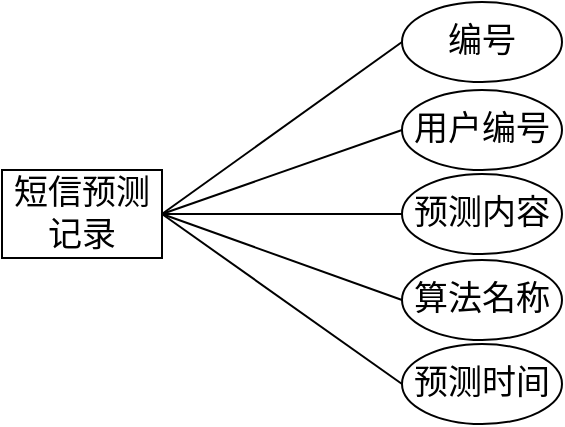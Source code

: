 <mxfile version="21.2.9" type="github">
  <diagram name="第 1 页" id="iK13F5hM5hU_sIBJCB84">
    <mxGraphModel dx="1050" dy="541" grid="1" gridSize="10" guides="1" tooltips="1" connect="1" arrows="1" fold="1" page="1" pageScale="1" pageWidth="827" pageHeight="1169" math="0" shadow="0">
      <root>
        <mxCell id="0" />
        <mxCell id="1" parent="0" />
        <mxCell id="2iB3dCFwbRzNs9OHrGT1-5" style="rounded=0;orthogonalLoop=1;jettySize=auto;html=1;exitX=1;exitY=0.5;exitDx=0;exitDy=0;entryX=0;entryY=0.5;entryDx=0;entryDy=0;endArrow=none;endFill=0;" edge="1" parent="1" source="qTnbxWI5qCUpBFMNoXuZ-6" target="qTnbxWI5qCUpBFMNoXuZ-9">
          <mxGeometry relative="1" as="geometry" />
        </mxCell>
        <mxCell id="2iB3dCFwbRzNs9OHrGT1-6" style="edgeStyle=orthogonalEdgeStyle;rounded=0;orthogonalLoop=1;jettySize=auto;html=1;exitX=1;exitY=0.5;exitDx=0;exitDy=0;entryX=0;entryY=0.5;entryDx=0;entryDy=0;endArrow=none;endFill=0;" edge="1" parent="1" source="qTnbxWI5qCUpBFMNoXuZ-6" target="2iB3dCFwbRzNs9OHrGT1-1">
          <mxGeometry relative="1" as="geometry" />
        </mxCell>
        <mxCell id="2iB3dCFwbRzNs9OHrGT1-7" style="rounded=0;orthogonalLoop=1;jettySize=auto;html=1;exitX=1;exitY=0.5;exitDx=0;exitDy=0;entryX=0;entryY=0.5;entryDx=0;entryDy=0;endArrow=none;endFill=0;" edge="1" parent="1" source="qTnbxWI5qCUpBFMNoXuZ-6" target="qTnbxWI5qCUpBFMNoXuZ-8">
          <mxGeometry relative="1" as="geometry" />
        </mxCell>
        <mxCell id="2iB3dCFwbRzNs9OHrGT1-8" style="rounded=0;orthogonalLoop=1;jettySize=auto;html=1;exitX=1;exitY=0.5;exitDx=0;exitDy=0;entryX=0;entryY=0.5;entryDx=0;entryDy=0;endArrow=none;endFill=0;" edge="1" parent="1" source="qTnbxWI5qCUpBFMNoXuZ-6" target="2iB3dCFwbRzNs9OHrGT1-2">
          <mxGeometry relative="1" as="geometry" />
        </mxCell>
        <mxCell id="2iB3dCFwbRzNs9OHrGT1-10" style="rounded=0;orthogonalLoop=1;jettySize=auto;html=1;exitX=1;exitY=0.5;exitDx=0;exitDy=0;entryX=0;entryY=0.5;entryDx=0;entryDy=0;endArrow=none;endFill=0;" edge="1" parent="1" source="qTnbxWI5qCUpBFMNoXuZ-6" target="2iB3dCFwbRzNs9OHrGT1-3">
          <mxGeometry relative="1" as="geometry" />
        </mxCell>
        <mxCell id="qTnbxWI5qCUpBFMNoXuZ-6" value="短信预测记录" style="rounded=0;whiteSpace=wrap;html=1;fontSize=17;fontStyle=0" parent="1" vertex="1">
          <mxGeometry x="200" y="290" width="80" height="44" as="geometry" />
        </mxCell>
        <mxCell id="qTnbxWI5qCUpBFMNoXuZ-8" value="编号" style="ellipse;whiteSpace=wrap;html=1;fontSize=17;fontStyle=0" parent="1" vertex="1">
          <mxGeometry x="400" y="206" width="80" height="40" as="geometry" />
        </mxCell>
        <mxCell id="qTnbxWI5qCUpBFMNoXuZ-9" value="用户编号" style="ellipse;whiteSpace=wrap;html=1;fontSize=17;fontStyle=0" parent="1" vertex="1">
          <mxGeometry x="400" y="250" width="80" height="40" as="geometry" />
        </mxCell>
        <mxCell id="2iB3dCFwbRzNs9OHrGT1-1" value="预测内容" style="ellipse;whiteSpace=wrap;html=1;fontSize=17;fontStyle=0" vertex="1" parent="1">
          <mxGeometry x="400" y="292" width="80" height="40" as="geometry" />
        </mxCell>
        <mxCell id="2iB3dCFwbRzNs9OHrGT1-2" value="算法名称" style="ellipse;whiteSpace=wrap;html=1;fontSize=17;fontStyle=0" vertex="1" parent="1">
          <mxGeometry x="400" y="335" width="80" height="40" as="geometry" />
        </mxCell>
        <mxCell id="2iB3dCFwbRzNs9OHrGT1-3" value="预测时间" style="ellipse;whiteSpace=wrap;html=1;fontSize=17;fontStyle=0" vertex="1" parent="1">
          <mxGeometry x="400" y="377" width="80" height="40" as="geometry" />
        </mxCell>
      </root>
    </mxGraphModel>
  </diagram>
</mxfile>
